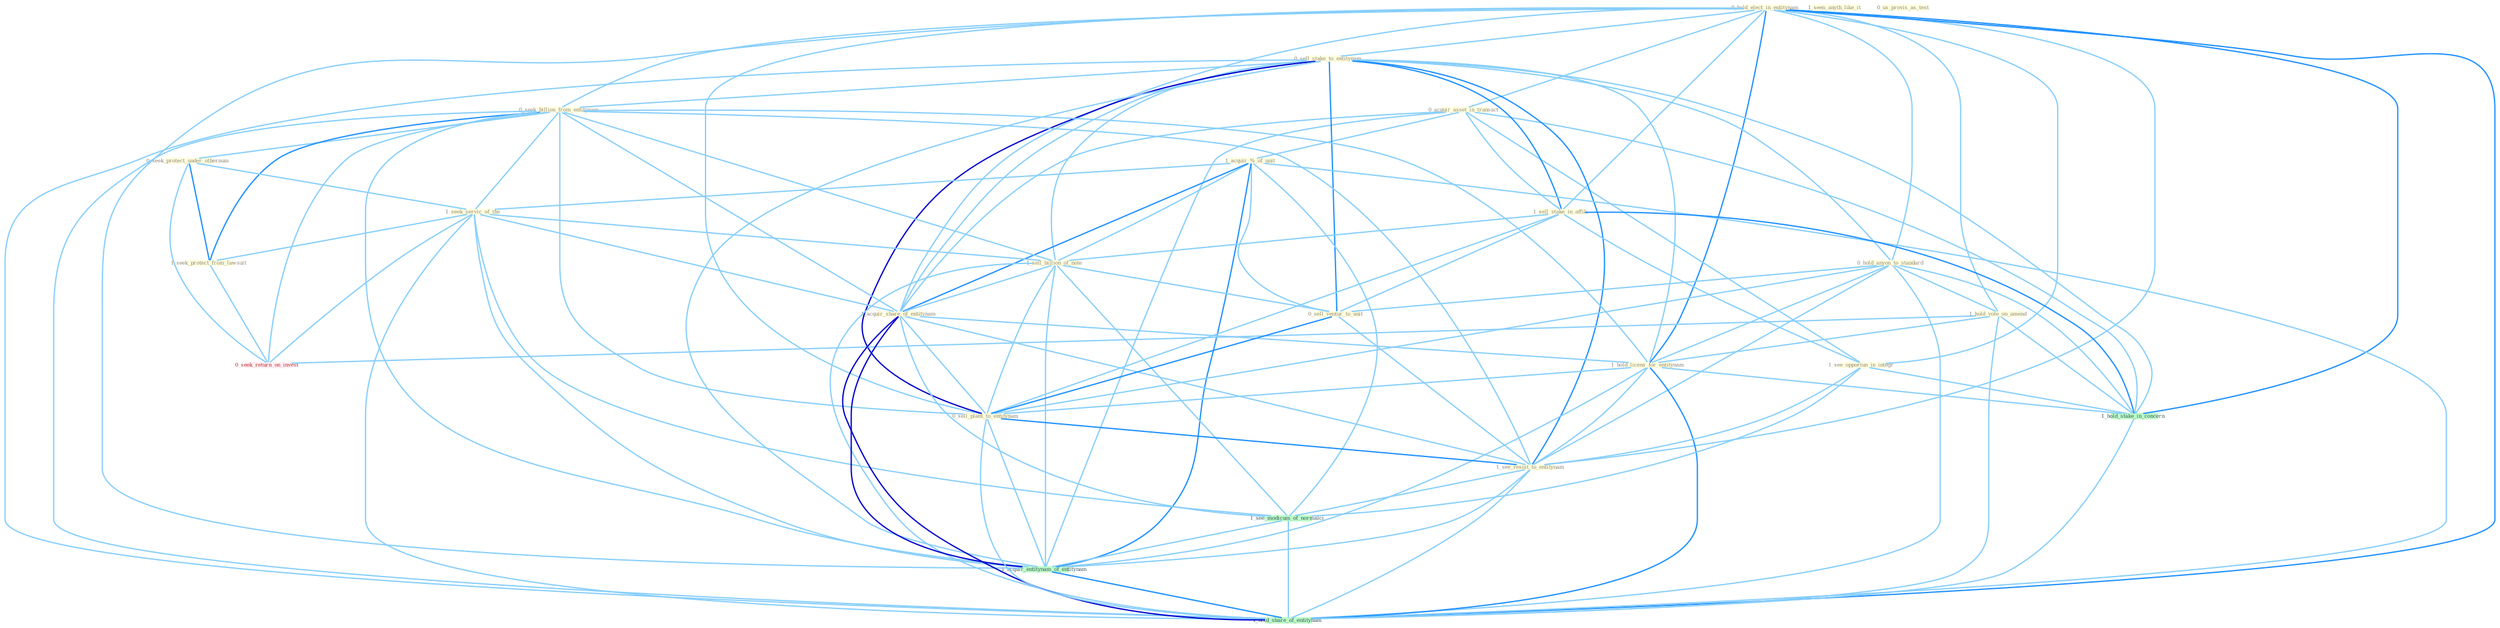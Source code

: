 Graph G{ 
    node
    [shape=polygon,style=filled,width=.5,height=.06,color="#BDFCC9",fixedsize=true,fontsize=4,
    fontcolor="#2f4f4f"];
    {node
    [color="#ffffe0", fontcolor="#8b7d6b"] "0_hold_elect_in_entitynam " "0_acquir_asset_in_transact " "0_sell_stake_to_entitynam " "1_acquir_%_of_unit " "0_hold_anyon_to_standard " "0_seek_billion_from_entitynam " "1_sell_stake_in_affili " "0_seek_protect_under_othernum " "1_seek_servic_of_the " "1_hold_vote_on_amend " "1_sell_billion_of_note " "1_seen_anyth_like_it " "1_acquir_share_of_entitynam " "1_hold_licens_for_entitynam " "0_sell_ventur_to_unit " "1_see_opportun_in_integr " "0_us_provis_as_test " "0_sell_plant_to_entitynam " "1_seek_protect_from_lawsuit " "1_see_resist_to_entitynam "}
{node [color="#fff0f5", fontcolor="#b22222"] "0_seek_return_on_invest "}
edge [color="#B0E2FF"];

	"0_hold_elect_in_entitynam " -- "0_acquir_asset_in_transact " [w="1", color="#87cefa" ];
	"0_hold_elect_in_entitynam " -- "0_sell_stake_to_entitynam " [w="1", color="#87cefa" ];
	"0_hold_elect_in_entitynam " -- "0_hold_anyon_to_standard " [w="1", color="#87cefa" ];
	"0_hold_elect_in_entitynam " -- "0_seek_billion_from_entitynam " [w="1", color="#87cefa" ];
	"0_hold_elect_in_entitynam " -- "1_sell_stake_in_affili " [w="1", color="#87cefa" ];
	"0_hold_elect_in_entitynam " -- "1_hold_vote_on_amend " [w="1", color="#87cefa" ];
	"0_hold_elect_in_entitynam " -- "1_acquir_share_of_entitynam " [w="1", color="#87cefa" ];
	"0_hold_elect_in_entitynam " -- "1_hold_licens_for_entitynam " [w="2", color="#1e90ff" , len=0.8];
	"0_hold_elect_in_entitynam " -- "1_see_opportun_in_integr " [w="1", color="#87cefa" ];
	"0_hold_elect_in_entitynam " -- "0_sell_plant_to_entitynam " [w="1", color="#87cefa" ];
	"0_hold_elect_in_entitynam " -- "1_see_resist_to_entitynam " [w="1", color="#87cefa" ];
	"0_hold_elect_in_entitynam " -- "1_hold_stake_in_concern " [w="2", color="#1e90ff" , len=0.8];
	"0_hold_elect_in_entitynam " -- "1_acquir_entitynam_of_entitynam " [w="1", color="#87cefa" ];
	"0_hold_elect_in_entitynam " -- "1_hold_share_of_entitynam " [w="2", color="#1e90ff" , len=0.8];
	"0_acquir_asset_in_transact " -- "1_acquir_%_of_unit " [w="1", color="#87cefa" ];
	"0_acquir_asset_in_transact " -- "1_sell_stake_in_affili " [w="1", color="#87cefa" ];
	"0_acquir_asset_in_transact " -- "1_acquir_share_of_entitynam " [w="1", color="#87cefa" ];
	"0_acquir_asset_in_transact " -- "1_see_opportun_in_integr " [w="1", color="#87cefa" ];
	"0_acquir_asset_in_transact " -- "1_hold_stake_in_concern " [w="1", color="#87cefa" ];
	"0_acquir_asset_in_transact " -- "1_acquir_entitynam_of_entitynam " [w="1", color="#87cefa" ];
	"0_sell_stake_to_entitynam " -- "0_hold_anyon_to_standard " [w="1", color="#87cefa" ];
	"0_sell_stake_to_entitynam " -- "0_seek_billion_from_entitynam " [w="1", color="#87cefa" ];
	"0_sell_stake_to_entitynam " -- "1_sell_stake_in_affili " [w="2", color="#1e90ff" , len=0.8];
	"0_sell_stake_to_entitynam " -- "1_sell_billion_of_note " [w="1", color="#87cefa" ];
	"0_sell_stake_to_entitynam " -- "1_acquir_share_of_entitynam " [w="1", color="#87cefa" ];
	"0_sell_stake_to_entitynam " -- "1_hold_licens_for_entitynam " [w="1", color="#87cefa" ];
	"0_sell_stake_to_entitynam " -- "0_sell_ventur_to_unit " [w="2", color="#1e90ff" , len=0.8];
	"0_sell_stake_to_entitynam " -- "0_sell_plant_to_entitynam " [w="3", color="#0000cd" , len=0.6];
	"0_sell_stake_to_entitynam " -- "1_see_resist_to_entitynam " [w="2", color="#1e90ff" , len=0.8];
	"0_sell_stake_to_entitynam " -- "1_hold_stake_in_concern " [w="1", color="#87cefa" ];
	"0_sell_stake_to_entitynam " -- "1_acquir_entitynam_of_entitynam " [w="1", color="#87cefa" ];
	"0_sell_stake_to_entitynam " -- "1_hold_share_of_entitynam " [w="1", color="#87cefa" ];
	"1_acquir_%_of_unit " -- "1_seek_servic_of_the " [w="1", color="#87cefa" ];
	"1_acquir_%_of_unit " -- "1_sell_billion_of_note " [w="1", color="#87cefa" ];
	"1_acquir_%_of_unit " -- "1_acquir_share_of_entitynam " [w="2", color="#1e90ff" , len=0.8];
	"1_acquir_%_of_unit " -- "0_sell_ventur_to_unit " [w="1", color="#87cefa" ];
	"1_acquir_%_of_unit " -- "1_see_modicum_of_normalci " [w="1", color="#87cefa" ];
	"1_acquir_%_of_unit " -- "1_acquir_entitynam_of_entitynam " [w="2", color="#1e90ff" , len=0.8];
	"1_acquir_%_of_unit " -- "1_hold_share_of_entitynam " [w="1", color="#87cefa" ];
	"0_hold_anyon_to_standard " -- "1_hold_vote_on_amend " [w="1", color="#87cefa" ];
	"0_hold_anyon_to_standard " -- "1_hold_licens_for_entitynam " [w="1", color="#87cefa" ];
	"0_hold_anyon_to_standard " -- "0_sell_ventur_to_unit " [w="1", color="#87cefa" ];
	"0_hold_anyon_to_standard " -- "0_sell_plant_to_entitynam " [w="1", color="#87cefa" ];
	"0_hold_anyon_to_standard " -- "1_see_resist_to_entitynam " [w="1", color="#87cefa" ];
	"0_hold_anyon_to_standard " -- "1_hold_stake_in_concern " [w="1", color="#87cefa" ];
	"0_hold_anyon_to_standard " -- "1_hold_share_of_entitynam " [w="1", color="#87cefa" ];
	"0_seek_billion_from_entitynam " -- "0_seek_protect_under_othernum " [w="1", color="#87cefa" ];
	"0_seek_billion_from_entitynam " -- "1_seek_servic_of_the " [w="1", color="#87cefa" ];
	"0_seek_billion_from_entitynam " -- "1_sell_billion_of_note " [w="1", color="#87cefa" ];
	"0_seek_billion_from_entitynam " -- "1_acquir_share_of_entitynam " [w="1", color="#87cefa" ];
	"0_seek_billion_from_entitynam " -- "1_hold_licens_for_entitynam " [w="1", color="#87cefa" ];
	"0_seek_billion_from_entitynam " -- "0_sell_plant_to_entitynam " [w="1", color="#87cefa" ];
	"0_seek_billion_from_entitynam " -- "1_seek_protect_from_lawsuit " [w="2", color="#1e90ff" , len=0.8];
	"0_seek_billion_from_entitynam " -- "1_see_resist_to_entitynam " [w="1", color="#87cefa" ];
	"0_seek_billion_from_entitynam " -- "0_seek_return_on_invest " [w="1", color="#87cefa" ];
	"0_seek_billion_from_entitynam " -- "1_acquir_entitynam_of_entitynam " [w="1", color="#87cefa" ];
	"0_seek_billion_from_entitynam " -- "1_hold_share_of_entitynam " [w="1", color="#87cefa" ];
	"1_sell_stake_in_affili " -- "1_sell_billion_of_note " [w="1", color="#87cefa" ];
	"1_sell_stake_in_affili " -- "0_sell_ventur_to_unit " [w="1", color="#87cefa" ];
	"1_sell_stake_in_affili " -- "1_see_opportun_in_integr " [w="1", color="#87cefa" ];
	"1_sell_stake_in_affili " -- "0_sell_plant_to_entitynam " [w="1", color="#87cefa" ];
	"1_sell_stake_in_affili " -- "1_hold_stake_in_concern " [w="2", color="#1e90ff" , len=0.8];
	"0_seek_protect_under_othernum " -- "1_seek_servic_of_the " [w="1", color="#87cefa" ];
	"0_seek_protect_under_othernum " -- "1_seek_protect_from_lawsuit " [w="2", color="#1e90ff" , len=0.8];
	"0_seek_protect_under_othernum " -- "0_seek_return_on_invest " [w="1", color="#87cefa" ];
	"1_seek_servic_of_the " -- "1_sell_billion_of_note " [w="1", color="#87cefa" ];
	"1_seek_servic_of_the " -- "1_acquir_share_of_entitynam " [w="1", color="#87cefa" ];
	"1_seek_servic_of_the " -- "1_seek_protect_from_lawsuit " [w="1", color="#87cefa" ];
	"1_seek_servic_of_the " -- "0_seek_return_on_invest " [w="1", color="#87cefa" ];
	"1_seek_servic_of_the " -- "1_see_modicum_of_normalci " [w="1", color="#87cefa" ];
	"1_seek_servic_of_the " -- "1_acquir_entitynam_of_entitynam " [w="1", color="#87cefa" ];
	"1_seek_servic_of_the " -- "1_hold_share_of_entitynam " [w="1", color="#87cefa" ];
	"1_hold_vote_on_amend " -- "1_hold_licens_for_entitynam " [w="1", color="#87cefa" ];
	"1_hold_vote_on_amend " -- "1_hold_stake_in_concern " [w="1", color="#87cefa" ];
	"1_hold_vote_on_amend " -- "0_seek_return_on_invest " [w="1", color="#87cefa" ];
	"1_hold_vote_on_amend " -- "1_hold_share_of_entitynam " [w="1", color="#87cefa" ];
	"1_sell_billion_of_note " -- "1_acquir_share_of_entitynam " [w="1", color="#87cefa" ];
	"1_sell_billion_of_note " -- "0_sell_ventur_to_unit " [w="1", color="#87cefa" ];
	"1_sell_billion_of_note " -- "0_sell_plant_to_entitynam " [w="1", color="#87cefa" ];
	"1_sell_billion_of_note " -- "1_see_modicum_of_normalci " [w="1", color="#87cefa" ];
	"1_sell_billion_of_note " -- "1_acquir_entitynam_of_entitynam " [w="1", color="#87cefa" ];
	"1_sell_billion_of_note " -- "1_hold_share_of_entitynam " [w="1", color="#87cefa" ];
	"1_acquir_share_of_entitynam " -- "1_hold_licens_for_entitynam " [w="1", color="#87cefa" ];
	"1_acquir_share_of_entitynam " -- "0_sell_plant_to_entitynam " [w="1", color="#87cefa" ];
	"1_acquir_share_of_entitynam " -- "1_see_resist_to_entitynam " [w="1", color="#87cefa" ];
	"1_acquir_share_of_entitynam " -- "1_see_modicum_of_normalci " [w="1", color="#87cefa" ];
	"1_acquir_share_of_entitynam " -- "1_acquir_entitynam_of_entitynam " [w="3", color="#0000cd" , len=0.6];
	"1_acquir_share_of_entitynam " -- "1_hold_share_of_entitynam " [w="3", color="#0000cd" , len=0.6];
	"1_hold_licens_for_entitynam " -- "0_sell_plant_to_entitynam " [w="1", color="#87cefa" ];
	"1_hold_licens_for_entitynam " -- "1_see_resist_to_entitynam " [w="1", color="#87cefa" ];
	"1_hold_licens_for_entitynam " -- "1_hold_stake_in_concern " [w="1", color="#87cefa" ];
	"1_hold_licens_for_entitynam " -- "1_acquir_entitynam_of_entitynam " [w="1", color="#87cefa" ];
	"1_hold_licens_for_entitynam " -- "1_hold_share_of_entitynam " [w="2", color="#1e90ff" , len=0.8];
	"0_sell_ventur_to_unit " -- "0_sell_plant_to_entitynam " [w="2", color="#1e90ff" , len=0.8];
	"0_sell_ventur_to_unit " -- "1_see_resist_to_entitynam " [w="1", color="#87cefa" ];
	"1_see_opportun_in_integr " -- "1_see_resist_to_entitynam " [w="1", color="#87cefa" ];
	"1_see_opportun_in_integr " -- "1_hold_stake_in_concern " [w="1", color="#87cefa" ];
	"1_see_opportun_in_integr " -- "1_see_modicum_of_normalci " [w="1", color="#87cefa" ];
	"0_sell_plant_to_entitynam " -- "1_see_resist_to_entitynam " [w="2", color="#1e90ff" , len=0.8];
	"0_sell_plant_to_entitynam " -- "1_acquir_entitynam_of_entitynam " [w="1", color="#87cefa" ];
	"0_sell_plant_to_entitynam " -- "1_hold_share_of_entitynam " [w="1", color="#87cefa" ];
	"1_seek_protect_from_lawsuit " -- "0_seek_return_on_invest " [w="1", color="#87cefa" ];
	"1_see_resist_to_entitynam " -- "1_see_modicum_of_normalci " [w="1", color="#87cefa" ];
	"1_see_resist_to_entitynam " -- "1_acquir_entitynam_of_entitynam " [w="1", color="#87cefa" ];
	"1_see_resist_to_entitynam " -- "1_hold_share_of_entitynam " [w="1", color="#87cefa" ];
	"1_hold_stake_in_concern " -- "1_hold_share_of_entitynam " [w="1", color="#87cefa" ];
	"1_see_modicum_of_normalci " -- "1_acquir_entitynam_of_entitynam " [w="1", color="#87cefa" ];
	"1_see_modicum_of_normalci " -- "1_hold_share_of_entitynam " [w="1", color="#87cefa" ];
	"1_acquir_entitynam_of_entitynam " -- "1_hold_share_of_entitynam " [w="2", color="#1e90ff" , len=0.8];
}